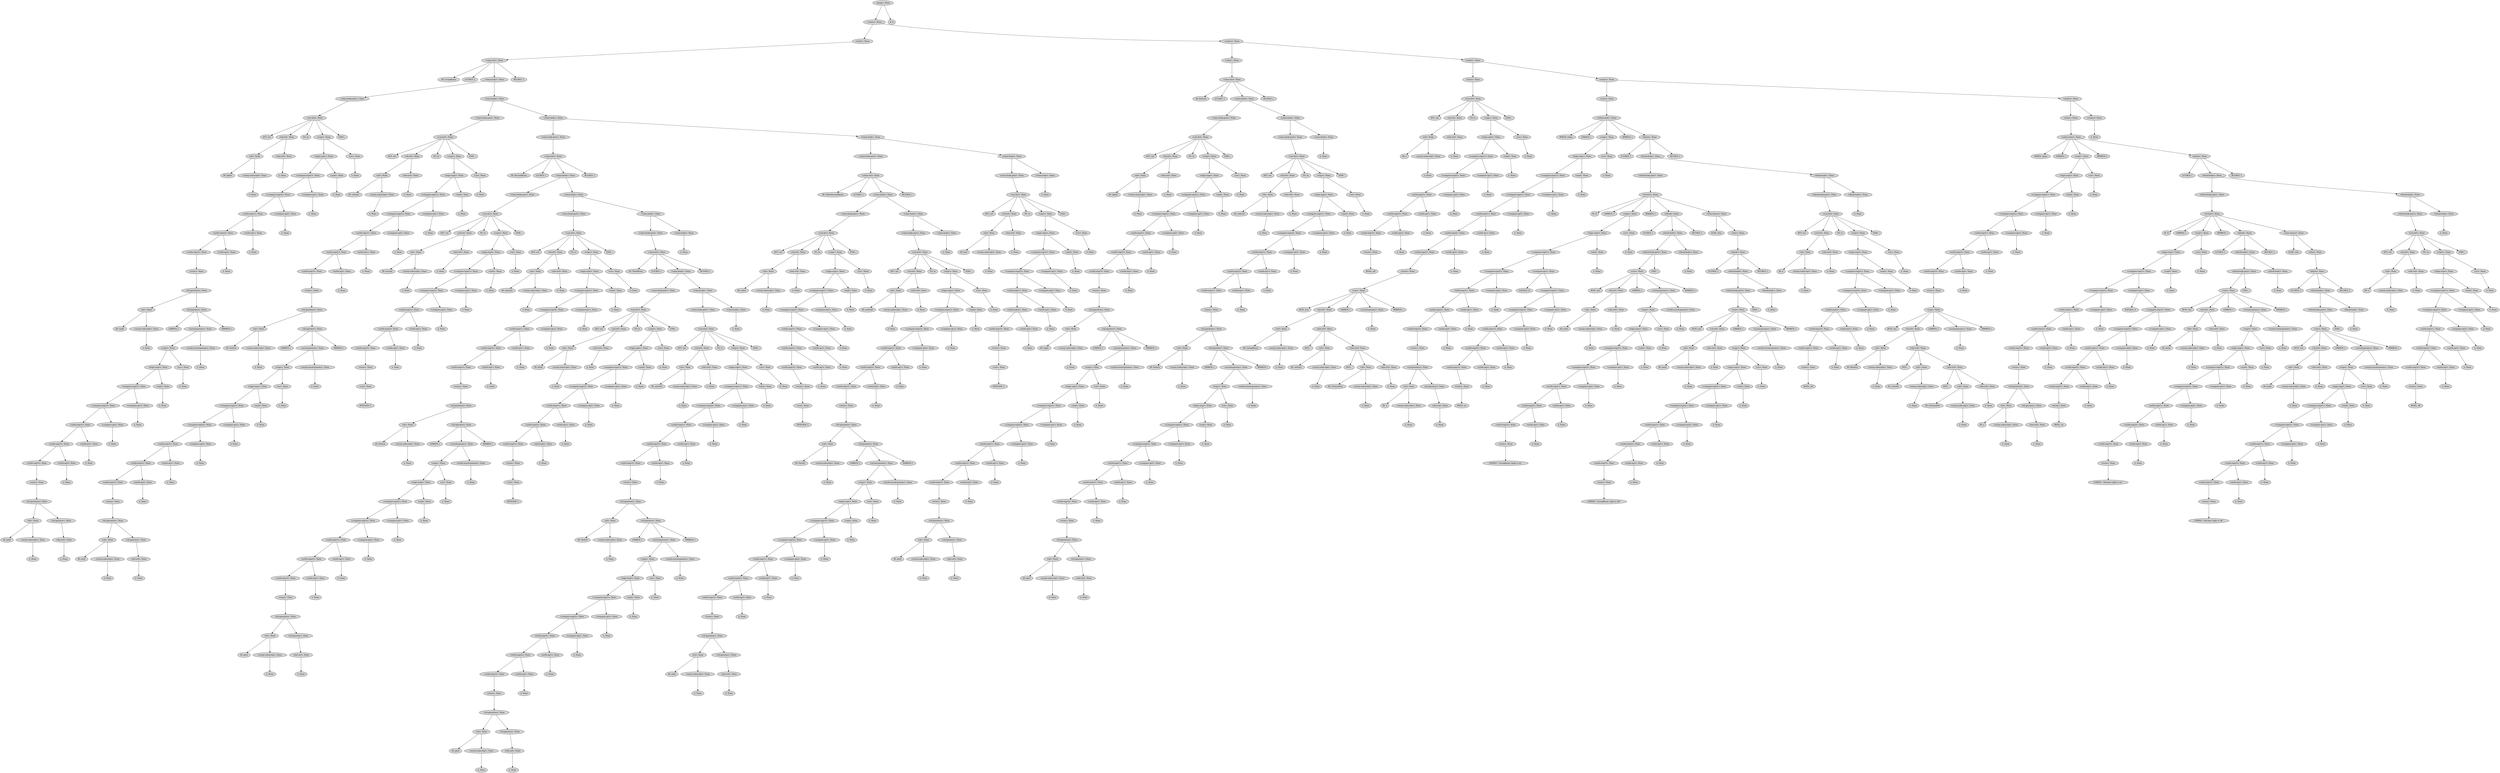digraph G {
	graph [ranksep=1.5 ratio=fill]
	node [style=filled]
	overlap=false
	3650869 [label="<prog>: None"]
	3650889 [label="<stmts>: None"]
	3650869 -> 3650889
	3650911 [label="<stmt>: None"]
	3650889 -> 3650911
	3650895 [label="<class-dcl>: None"]
	3650911 -> 3650895
	3650901 [label="ID: LivingRoom"]
	3650895 -> 3650901
	3650909 [label="LCURLY: {"]
	3650895 -> 3650909
	3650885 [label="<class-body>: None"]
	3650895 -> 3650885
	3650907 [label="<class-body-part>: None"]
	3650885 -> 3650907
	3650915 [label="<var-dcl>: None"]
	3650907 -> 3650915
	3650917 [label="SET: set"]
	3650915 -> 3650917
	3650919 [label="<id-ref>: None"]
	3650915 -> 3650919
	3650929 [label="<id>: None"]
	3650919 -> 3650929
	3650933 [label="ID: light1"]
	3650929 -> 3650933
	3650935 [label="<array-subscript>: None"]
	3650929 -> 3650935
	3650937 [label="λ: None"]
	3650935 -> 3650937
	3650931 [label="<dot-ref>: None"]
	3650919 -> 3650931
	3650939 [label="λ: None"]
	3650931 -> 3650939
	3650921 [label="TO: to"]
	3650915 -> 3650921
	3650923 [label="<expr>: None"]
	3650915 -> 3650923
	3650941 [label="<logic-expr>: None"]
	3650923 -> 3650941
	3650945 [label="<compare-expr1>: None"]
	3650941 -> 3650945
	3650949 [label="<compare-expr2>: None"]
	3650945 -> 3650949
	3650953 [label="<arith-expr1>: None"]
	3650949 -> 3650953
	3650957 [label="<arith-expr2>: None"]
	3650953 -> 3650957
	3650961 [label="<arith-expr3>: None"]
	3650957 -> 3650961
	3650965 [label="<term>: None"]
	3650961 -> 3650965
	3650967 [label="<id-operation>: None"]
	3650965 -> 3650967
	3650969 [label="<id>: None"]
	3650967 -> 3650969
	3650973 [label="ID: Light"]
	3650969 -> 3650973
	3650975 [label="<array-subscript>: None"]
	3650969 -> 3650975
	3650977 [label="λ: None"]
	3650975 -> 3650977
	3650971 [label="<id-operator>: None"]
	3650967 -> 3650971
	3650979 [label="LPAREN: ("]
	3650971 -> 3650979
	3650981 [label="<actual-params>: None"]
	3650971 -> 3650981
	3650985 [label="<expr>: None"]
	3650981 -> 3650985
	3650989 [label="<logic-expr>: None"]
	3650985 -> 3650989
	3650993 [label="<compare-expr1>: None"]
	3650989 -> 3650993
	3650997 [label="<compare-expr2>: None"]
	3650993 -> 3650997
	3651001 [label="<arith-expr1>: None"]
	3650997 -> 3651001
	3651005 [label="<arith-expr2>: None"]
	3651001 -> 3651005
	3651009 [label="<arith-expr3>: None"]
	3651005 -> 3651009
	3651013 [label="<term>: None"]
	3651009 -> 3651013
	3651015 [label="<id-operation>: None"]
	3651013 -> 3651015
	3651017 [label="<id>: None"]
	3651015 -> 3651017
	3651021 [label="ID: pin8"]
	3651017 -> 3651021
	3651023 [label="<array-subscript>: None"]
	3651017 -> 3651023
	3651025 [label="λ: None"]
	3651023 -> 3651025
	3651019 [label="<id-operator>: None"]
	3651015 -> 3651019
	3651027 [label="<dot-ref>: None"]
	3651019 -> 3651027
	3651029 [label="λ: None"]
	3651027 -> 3651029
	3651011 [label="<arith-op2>: None"]
	3651005 -> 3651011
	3651031 [label="λ: None"]
	3651011 -> 3651031
	3651007 [label="<arith-op1>: None"]
	3651001 -> 3651007
	3651033 [label="λ: None"]
	3651007 -> 3651033
	3651003 [label="<compare-op2>: None"]
	3650997 -> 3651003
	3651035 [label="λ: None"]
	3651003 -> 3651035
	3650999 [label="<compare-op1>: None"]
	3650993 -> 3650999
	3651037 [label="λ: None"]
	3650999 -> 3651037
	3650995 [label="<and>: None"]
	3650989 -> 3650995
	3651039 [label="λ: None"]
	3650995 -> 3651039
	3650991 [label="<or>: None"]
	3650985 -> 3650991
	3651041 [label="λ: None"]
	3650991 -> 3651041
	3650987 [label="<multi-actual-params>: None"]
	3650981 -> 3650987
	3651043 [label="λ: None"]
	3650987 -> 3651043
	3650983 [label="RPAREN: )"]
	3650971 -> 3650983
	3650963 [label="<arith-op2>: None"]
	3650957 -> 3650963
	3651045 [label="λ: None"]
	3650963 -> 3651045
	3650959 [label="<arith-op1>: None"]
	3650953 -> 3650959
	3651047 [label="λ: None"]
	3650959 -> 3651047
	3650955 [label="<compare-op2>: None"]
	3650949 -> 3650955
	3651049 [label="λ: None"]
	3650955 -> 3651049
	3650951 [label="<compare-op1>: None"]
	3650945 -> 3650951
	3651051 [label="λ: None"]
	3650951 -> 3651051
	3650947 [label="<and>: None"]
	3650941 -> 3650947
	3651053 [label="λ: None"]
	3650947 -> 3651053
	3650943 [label="<or>: None"]
	3650923 -> 3650943
	3651055 [label="λ: None"]
	3650943 -> 3651055
	3650925 [label="END: ;"]
	3650915 -> 3650925
	3650903 [label="<class-body>: None"]
	3650885 -> 3650903
	3651057 [label="<class-body-part>: None"]
	3650903 -> 3651057
	3651061 [label="<var-dcl>: None"]
	3651057 -> 3651061
	3651063 [label="SET: set"]
	3651061 -> 3651063
	3651065 [label="<id-ref>: None"]
	3651061 -> 3651065
	3653125 [label="<id>: None"]
	3651065 -> 3653125
	3653129 [label="ID: switch1"]
	3653125 -> 3653129
	3653131 [label="<array-subscript>: None"]
	3653125 -> 3653131
	3653133 [label="λ: None"]
	3653131 -> 3653133
	3653127 [label="<dot-ref>: None"]
	3651065 -> 3653127
	3653135 [label="λ: None"]
	3653127 -> 3653135
	3651067 [label="TO: to"]
	3651061 -> 3651067
	3651069 [label="<expr>: None"]
	3651061 -> 3651069
	3653137 [label="<logic-expr>: None"]
	3651069 -> 3653137
	3653141 [label="<compare-expr1>: None"]
	3653137 -> 3653141
	3653145 [label="<compare-expr2>: None"]
	3653141 -> 3653145
	3653149 [label="<arith-expr1>: None"]
	3653145 -> 3653149
	3653153 [label="<arith-expr2>: None"]
	3653149 -> 3653153
	3653157 [label="<arith-expr3>: None"]
	3653153 -> 3653157
	3653161 [label="<term>: None"]
	3653157 -> 3653161
	3653163 [label="<id-operation>: None"]
	3653161 -> 3653163
	3653165 [label="<id>: None"]
	3653163 -> 3653165
	3653169 [label="ID: Switch"]
	3653165 -> 3653169
	3653171 [label="<array-subscript>: None"]
	3653165 -> 3653171
	3653173 [label="λ: None"]
	3653171 -> 3653173
	3653167 [label="<id-operator>: None"]
	3653163 -> 3653167
	3653175 [label="LPAREN: ("]
	3653167 -> 3653175
	3653177 [label="<actual-params>: None"]
	3653167 -> 3653177
	3653181 [label="<expr>: None"]
	3653177 -> 3653181
	3653185 [label="<logic-expr>: None"]
	3653181 -> 3653185
	3653189 [label="<compare-expr1>: None"]
	3653185 -> 3653189
	3653193 [label="<compare-expr2>: None"]
	3653189 -> 3653193
	3653197 [label="<arith-expr1>: None"]
	3653193 -> 3653197
	3653201 [label="<arith-expr2>: None"]
	3653197 -> 3653201
	3653205 [label="<arith-expr3>: None"]
	3653201 -> 3653205
	3653209 [label="<term>: None"]
	3653205 -> 3653209
	3653211 [label="<id-operation>: None"]
	3653209 -> 3653211
	3653213 [label="<id>: None"]
	3653211 -> 3653213
	3653217 [label="ID: pin2"]
	3653213 -> 3653217
	3653219 [label="<array-subscript>: None"]
	3653213 -> 3653219
	3653221 [label="λ: None"]
	3653219 -> 3653221
	3653215 [label="<id-operator>: None"]
	3653211 -> 3653215
	3653223 [label="<dot-ref>: None"]
	3653215 -> 3653223
	3653225 [label="λ: None"]
	3653223 -> 3653225
	3653207 [label="<arith-op2>: None"]
	3653201 -> 3653207
	3653227 [label="λ: None"]
	3653207 -> 3653227
	3653203 [label="<arith-op1>: None"]
	3653197 -> 3653203
	3653229 [label="λ: None"]
	3653203 -> 3653229
	3653199 [label="<compare-op2>: None"]
	3653193 -> 3653199
	3653231 [label="λ: None"]
	3653199 -> 3653231
	3653195 [label="<compare-op1>: None"]
	3653189 -> 3653195
	3653233 [label="λ: None"]
	3653195 -> 3653233
	3653191 [label="<and>: None"]
	3653185 -> 3653191
	3653235 [label="λ: None"]
	3653191 -> 3653235
	3653187 [label="<or>: None"]
	3653181 -> 3653187
	3653237 [label="λ: None"]
	3653187 -> 3653237
	3653183 [label="<multi-actual-params>: None"]
	3653177 -> 3653183
	3653239 [label="λ: None"]
	3653183 -> 3653239
	3653179 [label="RPAREN: )"]
	3653167 -> 3653179
	3653159 [label="<arith-op2>: None"]
	3653153 -> 3653159
	3653241 [label="λ: None"]
	3653159 -> 3653241
	3653155 [label="<arith-op1>: None"]
	3653149 -> 3653155
	3653243 [label="λ: None"]
	3653155 -> 3653243
	3653151 [label="<compare-op2>: None"]
	3653145 -> 3653151
	3653245 [label="λ: None"]
	3653151 -> 3653245
	3653147 [label="<compare-op1>: None"]
	3653141 -> 3653147
	3653247 [label="λ: None"]
	3653147 -> 3653247
	3653143 [label="<and>: None"]
	3653137 -> 3653143
	3653249 [label="λ: None"]
	3653143 -> 3653249
	3653139 [label="<or>: None"]
	3651069 -> 3653139
	3653251 [label="λ: None"]
	3653139 -> 3653251
	3651071 [label="END: ;"]
	3651061 -> 3651071
	3651059 [label="<class-body>: None"]
	3650903 -> 3651059
	3653253 [label="<class-body-part>: None"]
	3651059 -> 3653253
	3653257 [label="<class-dcl>: None"]
	3653253 -> 3653257
	3653259 [label="ID: SecondRoom"]
	3653257 -> 3653259
	3653261 [label="LCURLY: {"]
	3653257 -> 3653261
	3653263 [label="<class-body>: None"]
	3653257 -> 3653263
	3653267 [label="<class-body-part>: None"]
	3653263 -> 3653267
	3653271 [label="<var-dcl>: None"]
	3653267 -> 3653271
	3653273 [label="SET: set"]
	3653271 -> 3653273
	3653275 [label="<id-ref>: None"]
	3653271 -> 3653275
	3653285 [label="<id>: None"]
	3653275 -> 3653285
	3653289 [label="ID: second"]
	3653285 -> 3653289
	3653291 [label="<array-subscript>: None"]
	3653285 -> 3653291
	3653293 [label="λ: None"]
	3653291 -> 3653293
	3653287 [label="<dot-ref>: None"]
	3653275 -> 3653287
	3653295 [label="λ: None"]
	3653287 -> 3653295
	3653277 [label="TO: to"]
	3653271 -> 3653277
	3653279 [label="<expr>: None"]
	3653271 -> 3653279
	3653297 [label="<logic-expr>: None"]
	3653279 -> 3653297
	3653301 [label="<compare-expr1>: None"]
	3653297 -> 3653301
	3653305 [label="<compare-expr2>: None"]
	3653301 -> 3653305
	3653309 [label="<arith-expr1>: None"]
	3653305 -> 3653309
	3653313 [label="<arith-expr2>: None"]
	3653309 -> 3653313
	3653317 [label="<arith-expr3>: None"]
	3653313 -> 3653317
	3653321 [label="<term>: None"]
	3653317 -> 3653321
	3653323 [label="<val>: None"]
	3653321 -> 3653323
	3653325 [label="INTEGER: 5"]
	3653323 -> 3653325
	3653319 [label="<arith-op2>: None"]
	3653313 -> 3653319
	3653327 [label="λ: None"]
	3653319 -> 3653327
	3653315 [label="<arith-op1>: None"]
	3653309 -> 3653315
	3653329 [label="λ: None"]
	3653315 -> 3653329
	3653311 [label="<compare-op2>: None"]
	3653305 -> 3653311
	3653331 [label="λ: None"]
	3653311 -> 3653331
	3653307 [label="<compare-op1>: None"]
	3653301 -> 3653307
	3653333 [label="λ: None"]
	3653307 -> 3653333
	3653303 [label="<and>: None"]
	3653297 -> 3653303
	3653335 [label="λ: None"]
	3653303 -> 3653335
	3653299 [label="<or>: None"]
	3653279 -> 3653299
	3653337 [label="λ: None"]
	3653299 -> 3653337
	3653281 [label="END: ;"]
	3653271 -> 3653281
	3653269 [label="<class-body>: None"]
	3653263 -> 3653269
	3653339 [label="<class-body-part>: None"]
	3653269 -> 3653339
	3653343 [label="<var-dcl>: None"]
	3653339 -> 3653343
	3653345 [label="SET: set"]
	3653343 -> 3653345
	3653347 [label="<id-ref>: None"]
	3653343 -> 3653347
	3653357 [label="<id>: None"]
	3653347 -> 3653357
	3653361 [label="ID: switch2"]
	3653357 -> 3653361
	3653363 [label="<array-subscript>: None"]
	3653357 -> 3653363
	3653365 [label="λ: None"]
	3653363 -> 3653365
	3653359 [label="<dot-ref>: None"]
	3653347 -> 3653359
	3653367 [label="λ: None"]
	3653359 -> 3653367
	3653349 [label="TO: to"]
	3653343 -> 3653349
	3653351 [label="<expr>: None"]
	3653343 -> 3653351
	3653369 [label="<logic-expr>: None"]
	3653351 -> 3653369
	3653373 [label="<compare-expr1>: None"]
	3653369 -> 3653373
	3654403 [label="<compare-expr2>: None"]
	3653373 -> 3654403
	3654407 [label="<arith-expr1>: None"]
	3654403 -> 3654407
	3654411 [label="<arith-expr2>: None"]
	3654407 -> 3654411
	3654415 [label="<arith-expr3>: None"]
	3654411 -> 3654415
	3654419 [label="<term>: None"]
	3654415 -> 3654419
	3654421 [label="<id-operation>: None"]
	3654419 -> 3654421
	3654423 [label="<id>: None"]
	3654421 -> 3654423
	3654427 [label="ID: Switch"]
	3654423 -> 3654427
	3654429 [label="<array-subscript>: None"]
	3654423 -> 3654429
	3654431 [label="λ: None"]
	3654429 -> 3654431
	3654425 [label="<id-operator>: None"]
	3654421 -> 3654425
	3654433 [label="LPAREN: ("]
	3654425 -> 3654433
	3654435 [label="<actual-params>: None"]
	3654425 -> 3654435
	3654439 [label="<expr>: None"]
	3654435 -> 3654439
	3654443 [label="<logic-expr>: None"]
	3654439 -> 3654443
	3654447 [label="<compare-expr1>: None"]
	3654443 -> 3654447
	3654451 [label="<compare-expr2>: None"]
	3654447 -> 3654451
	3654455 [label="<arith-expr1>: None"]
	3654451 -> 3654455
	3654459 [label="<arith-expr2>: None"]
	3654455 -> 3654459
	3654463 [label="<arith-expr3>: None"]
	3654459 -> 3654463
	3654467 [label="<term>: None"]
	3654463 -> 3654467
	3654469 [label="<id-operation>: None"]
	3654467 -> 3654469
	3654471 [label="<id>: None"]
	3654469 -> 3654471
	3654475 [label="ID: pin2"]
	3654471 -> 3654475
	3654477 [label="<array-subscript>: None"]
	3654471 -> 3654477
	3654479 [label="λ: None"]
	3654477 -> 3654479
	3654473 [label="<id-operator>: None"]
	3654469 -> 3654473
	3654481 [label="<dot-ref>: None"]
	3654473 -> 3654481
	3654483 [label="λ: None"]
	3654481 -> 3654483
	3654465 [label="<arith-op2>: None"]
	3654459 -> 3654465
	3654485 [label="λ: None"]
	3654465 -> 3654485
	3654461 [label="<arith-op1>: None"]
	3654455 -> 3654461
	3654487 [label="λ: None"]
	3654461 -> 3654487
	3654457 [label="<compare-op2>: None"]
	3654451 -> 3654457
	3654489 [label="λ: None"]
	3654457 -> 3654489
	3654453 [label="<compare-op1>: None"]
	3654447 -> 3654453
	3654491 [label="λ: None"]
	3654453 -> 3654491
	3654449 [label="<and>: None"]
	3654443 -> 3654449
	3654493 [label="λ: None"]
	3654449 -> 3654493
	3654445 [label="<or>: None"]
	3654439 -> 3654445
	3654495 [label="λ: None"]
	3654445 -> 3654495
	3654441 [label="<multi-actual-params>: None"]
	3654435 -> 3654441
	3654497 [label="λ: None"]
	3654441 -> 3654497
	3654437 [label="RPAREN: )"]
	3654425 -> 3654437
	3654417 [label="<arith-op2>: None"]
	3654411 -> 3654417
	3654499 [label="λ: None"]
	3654417 -> 3654499
	3654413 [label="<arith-op1>: None"]
	3654407 -> 3654413
	3654501 [label="λ: None"]
	3654413 -> 3654501
	3654409 [label="<compare-op2>: None"]
	3654403 -> 3654409
	3654503 [label="λ: None"]
	3654409 -> 3654503
	3654405 [label="<compare-op1>: None"]
	3653373 -> 3654405
	3654505 [label="λ: None"]
	3654405 -> 3654505
	3653375 [label="<and>: None"]
	3653369 -> 3653375
	3654507 [label="λ: None"]
	3653375 -> 3654507
	3653371 [label="<or>: None"]
	3653351 -> 3653371
	3654509 [label="λ: None"]
	3653371 -> 3654509
	3653353 [label="END: ;"]
	3653343 -> 3653353
	3653341 [label="<class-body>: None"]
	3653269 -> 3653341
	3654511 [label="<class-body-part>: None"]
	3653341 -> 3654511
	3654515 [label="<class-dcl>: None"]
	3654511 -> 3654515
	3654517 [label="ID: ThirdRoom"]
	3654515 -> 3654517
	3654519 [label="LCURLY: {"]
	3654515 -> 3654519
	3654521 [label="<class-body>: None"]
	3654515 -> 3654521
	3654525 [label="<class-body-part>: None"]
	3654521 -> 3654525
	3654529 [label="<var-dcl>: None"]
	3654525 -> 3654529
	3654531 [label="SET: set"]
	3654529 -> 3654531
	3654533 [label="<id-ref>: None"]
	3654529 -> 3654533
	3654543 [label="<id>: None"]
	3654533 -> 3654543
	3654547 [label="ID: third"]
	3654543 -> 3654547
	3654549 [label="<array-subscript>: None"]
	3654543 -> 3654549
	3654551 [label="λ: None"]
	3654549 -> 3654551
	3654545 [label="<dot-ref>: None"]
	3654533 -> 3654545
	3654553 [label="λ: None"]
	3654545 -> 3654553
	3654535 [label="TO: to"]
	3654529 -> 3654535
	3654537 [label="<expr>: None"]
	3654529 -> 3654537
	3654555 [label="<logic-expr>: None"]
	3654537 -> 3654555
	3654559 [label="<compare-expr1>: None"]
	3654555 -> 3654559
	3654563 [label="<compare-expr2>: None"]
	3654559 -> 3654563
	3654567 [label="<arith-expr1>: None"]
	3654563 -> 3654567
	3654571 [label="<arith-expr2>: None"]
	3654567 -> 3654571
	3654575 [label="<arith-expr3>: None"]
	3654571 -> 3654575
	3654579 [label="<term>: None"]
	3654575 -> 3654579
	3654581 [label="<val>: None"]
	3654579 -> 3654581
	3654583 [label="INTEGER: 1"]
	3654581 -> 3654583
	3654577 [label="<arith-op2>: None"]
	3654571 -> 3654577
	3654585 [label="λ: None"]
	3654577 -> 3654585
	3654573 [label="<arith-op1>: None"]
	3654567 -> 3654573
	3654587 [label="λ: None"]
	3654573 -> 3654587
	3654569 [label="<compare-op2>: None"]
	3654563 -> 3654569
	3654589 [label="λ: None"]
	3654569 -> 3654589
	3654565 [label="<compare-op1>: None"]
	3654559 -> 3654565
	3654591 [label="λ: None"]
	3654565 -> 3654591
	3654561 [label="<and>: None"]
	3654555 -> 3654561
	3654593 [label="λ: None"]
	3654561 -> 3654593
	3654557 [label="<or>: None"]
	3654537 -> 3654557
	3654595 [label="λ: None"]
	3654557 -> 3654595
	3654539 [label="END: ;"]
	3654529 -> 3654539
	3654527 [label="<class-body>: None"]
	3654521 -> 3654527
	3654597 [label="<class-body-part>: None"]
	3654527 -> 3654597
	3654601 [label="<var-dcl>: None"]
	3654597 -> 3654601
	3654603 [label="SET: set"]
	3654601 -> 3654603
	3654605 [label="<id-ref>: None"]
	3654601 -> 3654605
	3654615 [label="<id>: None"]
	3654605 -> 3654615
	3654619 [label="ID: switch3"]
	3654615 -> 3654619
	3654621 [label="<array-subscript>: None"]
	3654615 -> 3654621
	3654623 [label="λ: None"]
	3654621 -> 3654623
	3654617 [label="<dot-ref>: None"]
	3654605 -> 3654617
	3654625 [label="λ: None"]
	3654617 -> 3654625
	3654607 [label="TO: to"]
	3654601 -> 3654607
	3654609 [label="<expr>: None"]
	3654601 -> 3654609
	3654627 [label="<logic-expr>: None"]
	3654609 -> 3654627
	3654631 [label="<compare-expr1>: None"]
	3654627 -> 3654631
	3654635 [label="<compare-expr2>: None"]
	3654631 -> 3654635
	3654639 [label="<arith-expr1>: None"]
	3654635 -> 3654639
	3654643 [label="<arith-expr2>: None"]
	3654639 -> 3654643
	3654647 [label="<arith-expr3>: None"]
	3654643 -> 3654647
	3654651 [label="<term>: None"]
	3654647 -> 3654651
	3654653 [label="<id-operation>: None"]
	3654651 -> 3654653
	3654655 [label="<id>: None"]
	3654653 -> 3654655
	3655941 [label="ID: Switch"]
	3654655 -> 3655941
	3655943 [label="<array-subscript>: None"]
	3654655 -> 3655943
	3655945 [label="λ: None"]
	3655943 -> 3655945
	3655939 [label="<id-operator>: None"]
	3654653 -> 3655939
	3655947 [label="LPAREN: ("]
	3655939 -> 3655947
	3655949 [label="<actual-params>: None"]
	3655939 -> 3655949
	3655953 [label="<expr>: None"]
	3655949 -> 3655953
	3655957 [label="<logic-expr>: None"]
	3655953 -> 3655957
	3655961 [label="<compare-expr1>: None"]
	3655957 -> 3655961
	3655965 [label="<compare-expr2>: None"]
	3655961 -> 3655965
	3655969 [label="<arith-expr1>: None"]
	3655965 -> 3655969
	3655973 [label="<arith-expr2>: None"]
	3655969 -> 3655973
	3655977 [label="<arith-expr3>: None"]
	3655973 -> 3655977
	3655981 [label="<term>: None"]
	3655977 -> 3655981
	3655983 [label="<id-operation>: None"]
	3655981 -> 3655983
	3655985 [label="<id>: None"]
	3655983 -> 3655985
	3655989 [label="ID: pin2"]
	3655985 -> 3655989
	3655991 [label="<array-subscript>: None"]
	3655985 -> 3655991
	3655993 [label="λ: None"]
	3655991 -> 3655993
	3655987 [label="<id-operator>: None"]
	3655983 -> 3655987
	3655995 [label="<dot-ref>: None"]
	3655987 -> 3655995
	3655997 [label="λ: None"]
	3655995 -> 3655997
	3655979 [label="<arith-op2>: None"]
	3655973 -> 3655979
	3655999 [label="λ: None"]
	3655979 -> 3655999
	3655975 [label="<arith-op1>: None"]
	3655969 -> 3655975
	3656001 [label="λ: None"]
	3655975 -> 3656001
	3655971 [label="<compare-op2>: None"]
	3655965 -> 3655971
	3656003 [label="λ: None"]
	3655971 -> 3656003
	3655967 [label="<compare-op1>: None"]
	3655961 -> 3655967
	3656005 [label="λ: None"]
	3655967 -> 3656005
	3655963 [label="<and>: None"]
	3655957 -> 3655963
	3656007 [label="λ: None"]
	3655963 -> 3656007
	3655959 [label="<or>: None"]
	3655953 -> 3655959
	3656009 [label="λ: None"]
	3655959 -> 3656009
	3655955 [label="<multi-actual-params>: None"]
	3655949 -> 3655955
	3656011 [label="λ: None"]
	3655955 -> 3656011
	3655951 [label="RPAREN: )"]
	3655939 -> 3655951
	3654649 [label="<arith-op2>: None"]
	3654643 -> 3654649
	3656013 [label="λ: None"]
	3654649 -> 3656013
	3654645 [label="<arith-op1>: None"]
	3654639 -> 3654645
	3656015 [label="λ: None"]
	3654645 -> 3656015
	3654641 [label="<compare-op2>: None"]
	3654635 -> 3654641
	3656017 [label="λ: None"]
	3654641 -> 3656017
	3654637 [label="<compare-op1>: None"]
	3654631 -> 3654637
	3656019 [label="λ: None"]
	3654637 -> 3656019
	3654633 [label="<and>: None"]
	3654627 -> 3654633
	3656021 [label="λ: None"]
	3654633 -> 3656021
	3654629 [label="<or>: None"]
	3654609 -> 3654629
	3656023 [label="λ: None"]
	3654629 -> 3656023
	3654611 [label="END: ;"]
	3654601 -> 3654611
	3654599 [label="<class-body>: None"]
	3654527 -> 3654599
	3656025 [label="λ: None"]
	3654599 -> 3656025
	3654523 [label="RCURLY: }"]
	3654515 -> 3654523
	3654513 [label="<class-body>: None"]
	3653341 -> 3654513
	3656027 [label="λ: None"]
	3654513 -> 3656027
	3653265 [label="RCURLY: }"]
	3653257 -> 3653265
	3653255 [label="<class-body>: None"]
	3651059 -> 3653255
	3656029 [label="<class-body-part>: None"]
	3653255 -> 3656029
	3656033 [label="<class-dcl>: None"]
	3656029 -> 3656033
	3656035 [label="ID: OtherSecondRoom"]
	3656033 -> 3656035
	3656037 [label="LCURLY: {"]
	3656033 -> 3656037
	3656039 [label="<class-body>: None"]
	3656033 -> 3656039
	3656043 [label="<class-body-part>: None"]
	3656039 -> 3656043
	3656047 [label="<var-dcl>: None"]
	3656043 -> 3656047
	3656049 [label="SET: set"]
	3656047 -> 3656049
	3656051 [label="<id-ref>: None"]
	3656047 -> 3656051
	3656061 [label="<id>: None"]
	3656051 -> 3656061
	3656065 [label="ID: other"]
	3656061 -> 3656065
	3656067 [label="<array-subscript>: None"]
	3656061 -> 3656067
	3656069 [label="λ: None"]
	3656067 -> 3656069
	3656063 [label="<dot-ref>: None"]
	3656051 -> 3656063
	3656071 [label="λ: None"]
	3656063 -> 3656071
	3656053 [label="TO: to"]
	3656047 -> 3656053
	3656055 [label="<expr>: None"]
	3656047 -> 3656055
	3656073 [label="<logic-expr>: None"]
	3656055 -> 3656073
	3656077 [label="<compare-expr1>: None"]
	3656073 -> 3656077
	3656081 [label="<compare-expr2>: None"]
	3656077 -> 3656081
	3656085 [label="<arith-expr1>: None"]
	3656081 -> 3656085
	3656089 [label="<arith-expr2>: None"]
	3656085 -> 3656089
	3656093 [label="<arith-expr3>: None"]
	3656089 -> 3656093
	3656097 [label="<term>: None"]
	3656093 -> 3656097
	3656099 [label="<val>: None"]
	3656097 -> 3656099
	3656101 [label="INTEGER: 1"]
	3656099 -> 3656101
	3656095 [label="<arith-op2>: None"]
	3656089 -> 3656095
	3656103 [label="λ: None"]
	3656095 -> 3656103
	3656091 [label="<arith-op1>: None"]
	3656085 -> 3656091
	3656105 [label="λ: None"]
	3656091 -> 3656105
	3656087 [label="<compare-op2>: None"]
	3656081 -> 3656087
	3656107 [label="λ: None"]
	3656087 -> 3656107
	3656083 [label="<compare-op1>: None"]
	3656077 -> 3656083
	3656109 [label="λ: None"]
	3656083 -> 3656109
	3656079 [label="<and>: None"]
	3656073 -> 3656079
	3656111 [label="λ: None"]
	3656079 -> 3656111
	3656075 [label="<or>: None"]
	3656055 -> 3656075
	3656113 [label="λ: None"]
	3656075 -> 3656113
	3656057 [label="END: ;"]
	3656047 -> 3656057
	3656045 [label="<class-body>: None"]
	3656039 -> 3656045
	3656115 [label="<class-body-part>: None"]
	3656045 -> 3656115
	3656119 [label="<var-dcl>: None"]
	3656115 -> 3656119
	3656121 [label="SET: set"]
	3656119 -> 3656121
	3656123 [label="<id-ref>: None"]
	3656119 -> 3656123
	3656133 [label="<id>: None"]
	3656123 -> 3656133
	3656137 [label="ID: switch4"]
	3656133 -> 3656137
	3656139 [label="<array-subscript>: None"]
	3656133 -> 3656139
	3656141 [label="λ: None"]
	3656139 -> 3656141
	3656135 [label="<dot-ref>: None"]
	3656123 -> 3656135
	3656143 [label="λ: None"]
	3656135 -> 3656143
	3656125 [label="TO: to"]
	3656119 -> 3656125
	3656127 [label="<expr>: None"]
	3656119 -> 3656127
	3656145 [label="<logic-expr>: None"]
	3656127 -> 3656145
	3656149 [label="<compare-expr1>: None"]
	3656145 -> 3656149
	3656153 [label="<compare-expr2>: None"]
	3656149 -> 3656153
	3656157 [label="<arith-expr1>: None"]
	3656153 -> 3656157
	3656161 [label="<arith-expr2>: None"]
	3656157 -> 3656161
	3656165 [label="<arith-expr3>: None"]
	3656161 -> 3656165
	3656169 [label="<term>: None"]
	3656165 -> 3656169
	3656171 [label="<id-operation>: None"]
	3656169 -> 3656171
	3656173 [label="<id>: None"]
	3656171 -> 3656173
	3656177 [label="ID: Switch"]
	3656173 -> 3656177
	3656179 [label="<array-subscript>: None"]
	3656173 -> 3656179
	3656181 [label="λ: None"]
	3656179 -> 3656181
	3656175 [label="<id-operator>: None"]
	3656171 -> 3656175
	3656183 [label="LPAREN: ("]
	3656175 -> 3656183
	3656185 [label="<actual-params>: None"]
	3656175 -> 3656185
	3656189 [label="<expr>: None"]
	3656185 -> 3656189
	3657219 [label="<logic-expr>: None"]
	3656189 -> 3657219
	3657223 [label="<compare-expr1>: None"]
	3657219 -> 3657223
	3657227 [label="<compare-expr2>: None"]
	3657223 -> 3657227
	3657231 [label="<arith-expr1>: None"]
	3657227 -> 3657231
	3657235 [label="<arith-expr2>: None"]
	3657231 -> 3657235
	3657239 [label="<arith-expr3>: None"]
	3657235 -> 3657239
	3657243 [label="<term>: None"]
	3657239 -> 3657243
	3657245 [label="<id-operation>: None"]
	3657243 -> 3657245
	3657247 [label="<id>: None"]
	3657245 -> 3657247
	3657251 [label="ID: pin2"]
	3657247 -> 3657251
	3657253 [label="<array-subscript>: None"]
	3657247 -> 3657253
	3657255 [label="λ: None"]
	3657253 -> 3657255
	3657249 [label="<id-operator>: None"]
	3657245 -> 3657249
	3657257 [label="<dot-ref>: None"]
	3657249 -> 3657257
	3657259 [label="λ: None"]
	3657257 -> 3657259
	3657241 [label="<arith-op2>: None"]
	3657235 -> 3657241
	3657261 [label="λ: None"]
	3657241 -> 3657261
	3657237 [label="<arith-op1>: None"]
	3657231 -> 3657237
	3657263 [label="λ: None"]
	3657237 -> 3657263
	3657233 [label="<compare-op2>: None"]
	3657227 -> 3657233
	3657265 [label="λ: None"]
	3657233 -> 3657265
	3657229 [label="<compare-op1>: None"]
	3657223 -> 3657229
	3657267 [label="λ: None"]
	3657229 -> 3657267
	3657225 [label="<and>: None"]
	3657219 -> 3657225
	3657269 [label="λ: None"]
	3657225 -> 3657269
	3657221 [label="<or>: None"]
	3656189 -> 3657221
	3657271 [label="λ: None"]
	3657221 -> 3657271
	3656191 [label="<multi-actual-params>: None"]
	3656185 -> 3656191
	3657273 [label="λ: None"]
	3656191 -> 3657273
	3656187 [label="RPAREN: )"]
	3656175 -> 3656187
	3656167 [label="<arith-op2>: None"]
	3656161 -> 3656167
	3657275 [label="λ: None"]
	3656167 -> 3657275
	3656163 [label="<arith-op1>: None"]
	3656157 -> 3656163
	3657277 [label="λ: None"]
	3656163 -> 3657277
	3656159 [label="<compare-op2>: None"]
	3656153 -> 3656159
	3657279 [label="λ: None"]
	3656159 -> 3657279
	3656155 [label="<compare-op1>: None"]
	3656149 -> 3656155
	3657281 [label="λ: None"]
	3656155 -> 3657281
	3656151 [label="<and>: None"]
	3656145 -> 3656151
	3657283 [label="λ: None"]
	3656151 -> 3657283
	3656147 [label="<or>: None"]
	3656127 -> 3656147
	3657285 [label="λ: None"]
	3656147 -> 3657285
	3656129 [label="END: ;"]
	3656119 -> 3656129
	3656117 [label="<class-body>: None"]
	3656045 -> 3656117
	3657287 [label="λ: None"]
	3656117 -> 3657287
	3656041 [label="RCURLY: }"]
	3656033 -> 3656041
	3656031 [label="<class-body>: None"]
	3653255 -> 3656031
	3657289 [label="<class-body-part>: None"]
	3656031 -> 3657289
	3657293 [label="<var-dcl>: None"]
	3657289 -> 3657293
	3657295 [label="SET: set"]
	3657293 -> 3657295
	3657297 [label="<id-ref>: None"]
	3657293 -> 3657297
	3657307 [label="<id>: None"]
	3657297 -> 3657307
	3657311 [label="ID: last"]
	3657307 -> 3657311
	3657313 [label="<array-subscript>: None"]
	3657307 -> 3657313
	3657315 [label="λ: None"]
	3657313 -> 3657315
	3657309 [label="<dot-ref>: None"]
	3657297 -> 3657309
	3657317 [label="λ: None"]
	3657309 -> 3657317
	3657299 [label="TO: to"]
	3657293 -> 3657299
	3657301 [label="<expr>: None"]
	3657293 -> 3657301
	3657319 [label="<logic-expr>: None"]
	3657301 -> 3657319
	3657323 [label="<compare-expr1>: None"]
	3657319 -> 3657323
	3657327 [label="<compare-expr2>: None"]
	3657323 -> 3657327
	3657331 [label="<arith-expr1>: None"]
	3657327 -> 3657331
	3657335 [label="<arith-expr2>: None"]
	3657331 -> 3657335
	3657339 [label="<arith-expr3>: None"]
	3657335 -> 3657339
	3657343 [label="<term>: None"]
	3657339 -> 3657343
	3657345 [label="<val>: None"]
	3657343 -> 3657345
	3657347 [label="INTEGER: 1"]
	3657345 -> 3657347
	3657341 [label="<arith-op2>: None"]
	3657335 -> 3657341
	3657349 [label="λ: None"]
	3657341 -> 3657349
	3657337 [label="<arith-op1>: None"]
	3657331 -> 3657337
	3657351 [label="λ: None"]
	3657337 -> 3657351
	3657333 [label="<compare-op2>: None"]
	3657327 -> 3657333
	3657353 [label="λ: None"]
	3657333 -> 3657353
	3657329 [label="<compare-op1>: None"]
	3657323 -> 3657329
	3657355 [label="λ: None"]
	3657329 -> 3657355
	3657325 [label="<and>: None"]
	3657319 -> 3657325
	3657357 [label="λ: None"]
	3657325 -> 3657357
	3657321 [label="<or>: None"]
	3657301 -> 3657321
	3657359 [label="λ: None"]
	3657321 -> 3657359
	3657303 [label="END: ;"]
	3657293 -> 3657303
	3657291 [label="<class-body>: None"]
	3656031 -> 3657291
	3657361 [label="λ: None"]
	3657291 -> 3657361
	3650891 [label="RCURLY: }"]
	3650895 -> 3650891
	3650883 [label="<stmts>: None"]
	3650889 -> 3650883
	3657363 [label="<stmt>: None"]
	3650883 -> 3657363
	3657367 [label="<class-dcl>: None"]
	3657363 -> 3657367
	3657369 [label="ID: Kitchen"]
	3657367 -> 3657369
	3657371 [label="LCURLY: {"]
	3657367 -> 3657371
	3657373 [label="<class-body>: None"]
	3657367 -> 3657373
	3657377 [label="<class-body-part>: None"]
	3657373 -> 3657377
	3657381 [label="<var-dcl>: None"]
	3657377 -> 3657381
	3657383 [label="SET: set"]
	3657381 -> 3657383
	3657385 [label="<id-ref>: None"]
	3657381 -> 3657385
	3657395 [label="<id>: None"]
	3657385 -> 3657395
	3657399 [label="ID: light2"]
	3657395 -> 3657399
	3657401 [label="<array-subscript>: None"]
	3657395 -> 3657401
	3657403 [label="λ: None"]
	3657401 -> 3657403
	3657397 [label="<dot-ref>: None"]
	3657385 -> 3657397
	3657405 [label="λ: None"]
	3657397 -> 3657405
	3657387 [label="TO: to"]
	3657381 -> 3657387
	3657389 [label="<expr>: None"]
	3657381 -> 3657389
	3657407 [label="<logic-expr>: None"]
	3657389 -> 3657407
	3657411 [label="<compare-expr1>: None"]
	3657407 -> 3657411
	3657415 [label="<compare-expr2>: None"]
	3657411 -> 3657415
	3657419 [label="<arith-expr1>: None"]
	3657415 -> 3657419
	3657423 [label="<arith-expr2>: None"]
	3657419 -> 3657423
	3657427 [label="<arith-expr3>: None"]
	3657423 -> 3657427
	3657431 [label="<term>: None"]
	3657427 -> 3657431
	3657433 [label="<id-operation>: None"]
	3657431 -> 3657433
	3657435 [label="<id>: None"]
	3657433 -> 3657435
	3657439 [label="ID: Light"]
	3657435 -> 3657439
	3657441 [label="<array-subscript>: None"]
	3657435 -> 3657441
	3657443 [label="λ: None"]
	3657441 -> 3657443
	3657437 [label="<id-operator>: None"]
	3657433 -> 3657437
	3657445 [label="LPAREN: ("]
	3657437 -> 3657445
	3657447 [label="<actual-params>: None"]
	3657437 -> 3657447
	3657451 [label="<expr>: None"]
	3657447 -> 3657451
	3657455 [label="<logic-expr>: None"]
	3657451 -> 3657455
	3657459 [label="<compare-expr1>: None"]
	3657455 -> 3657459
	3657463 [label="<compare-expr2>: None"]
	3657459 -> 3657463
	3657467 [label="<arith-expr1>: None"]
	3657463 -> 3657467
	3657471 [label="<arith-expr2>: None"]
	3657467 -> 3657471
	3658501 [label="<arith-expr3>: None"]
	3657471 -> 3658501
	3658505 [label="<term>: None"]
	3658501 -> 3658505
	3658507 [label="<id-operation>: None"]
	3658505 -> 3658507
	3658509 [label="<id>: None"]
	3658507 -> 3658509
	3658513 [label="ID: pin9"]
	3658509 -> 3658513
	3658515 [label="<array-subscript>: None"]
	3658509 -> 3658515
	3658517 [label="λ: None"]
	3658515 -> 3658517
	3658511 [label="<id-operator>: None"]
	3658507 -> 3658511
	3658519 [label="<dot-ref>: None"]
	3658511 -> 3658519
	3658521 [label="λ: None"]
	3658519 -> 3658521
	3658503 [label="<arith-op2>: None"]
	3657471 -> 3658503
	3658523 [label="λ: None"]
	3658503 -> 3658523
	3658499 [label="<arith-op1>: None"]
	3657467 -> 3658499
	3658525 [label="λ: None"]
	3658499 -> 3658525
	3657469 [label="<compare-op2>: None"]
	3657463 -> 3657469
	3658527 [label="λ: None"]
	3657469 -> 3658527
	3657465 [label="<compare-op1>: None"]
	3657459 -> 3657465
	3658529 [label="λ: None"]
	3657465 -> 3658529
	3657461 [label="<and>: None"]
	3657455 -> 3657461
	3658531 [label="λ: None"]
	3657461 -> 3658531
	3657457 [label="<or>: None"]
	3657451 -> 3657457
	3658533 [label="λ: None"]
	3657457 -> 3658533
	3657453 [label="<multi-actual-params>: None"]
	3657447 -> 3657453
	3658535 [label="λ: None"]
	3657453 -> 3658535
	3657449 [label="RPAREN: )"]
	3657437 -> 3657449
	3657429 [label="<arith-op2>: None"]
	3657423 -> 3657429
	3658537 [label="λ: None"]
	3657429 -> 3658537
	3657425 [label="<arith-op1>: None"]
	3657419 -> 3657425
	3658539 [label="λ: None"]
	3657425 -> 3658539
	3657421 [label="<compare-op2>: None"]
	3657415 -> 3657421
	3658541 [label="λ: None"]
	3657421 -> 3658541
	3657417 [label="<compare-op1>: None"]
	3657411 -> 3657417
	3658543 [label="λ: None"]
	3657417 -> 3658543
	3657413 [label="<and>: None"]
	3657407 -> 3657413
	3658545 [label="λ: None"]
	3657413 -> 3658545
	3657409 [label="<or>: None"]
	3657389 -> 3657409
	3658547 [label="λ: None"]
	3657409 -> 3658547
	3657391 [label="END: ;"]
	3657381 -> 3657391
	3657379 [label="<class-body>: None"]
	3657373 -> 3657379
	3658549 [label="<class-body-part>: None"]
	3657379 -> 3658549
	3658553 [label="<var-dcl>: None"]
	3658549 -> 3658553
	3658555 [label="SET: set"]
	3658553 -> 3658555
	3658557 [label="<id-ref>: None"]
	3658553 -> 3658557
	3658567 [label="<id>: None"]
	3658557 -> 3658567
	3658571 [label="ID: switch2"]
	3658567 -> 3658571
	3658573 [label="<array-subscript>: None"]
	3658567 -> 3658573
	3658575 [label="λ: None"]
	3658573 -> 3658575
	3658569 [label="<dot-ref>: None"]
	3658557 -> 3658569
	3658577 [label="λ: None"]
	3658569 -> 3658577
	3658559 [label="TO: to"]
	3658553 -> 3658559
	3658561 [label="<expr>: None"]
	3658553 -> 3658561
	3658579 [label="<logic-expr>: None"]
	3658561 -> 3658579
	3658583 [label="<compare-expr1>: None"]
	3658579 -> 3658583
	3658587 [label="<compare-expr2>: None"]
	3658583 -> 3658587
	3658591 [label="<arith-expr1>: None"]
	3658587 -> 3658591
	3658595 [label="<arith-expr2>: None"]
	3658591 -> 3658595
	3658599 [label="<arith-expr3>: None"]
	3658595 -> 3658599
	3658603 [label="<term>: None"]
	3658599 -> 3658603
	3658605 [label="<id-operation>: None"]
	3658603 -> 3658605
	3658607 [label="<id>: None"]
	3658605 -> 3658607
	3658611 [label="ID: Switch"]
	3658607 -> 3658611
	3658613 [label="<array-subscript>: None"]
	3658607 -> 3658613
	3658615 [label="λ: None"]
	3658613 -> 3658615
	3658609 [label="<id-operator>: None"]
	3658605 -> 3658609
	3658617 [label="LPAREN: ("]
	3658609 -> 3658617
	3658619 [label="<actual-params>: None"]
	3658609 -> 3658619
	3658623 [label="<expr>: None"]
	3658619 -> 3658623
	3658627 [label="<logic-expr>: None"]
	3658623 -> 3658627
	3658631 [label="<compare-expr1>: None"]
	3658627 -> 3658631
	3658635 [label="<compare-expr2>: None"]
	3658631 -> 3658635
	3658639 [label="<arith-expr1>: None"]
	3658635 -> 3658639
	3658643 [label="<arith-expr2>: None"]
	3658639 -> 3658643
	3658647 [label="<arith-expr3>: None"]
	3658643 -> 3658647
	3658651 [label="<term>: None"]
	3658647 -> 3658651
	3658653 [label="<id-operation>: None"]
	3658651 -> 3658653
	3658655 [label="<id>: None"]
	3658653 -> 3658655
	3658659 [label="ID: pin3"]
	3658655 -> 3658659
	3658661 [label="<array-subscript>: None"]
	3658655 -> 3658661
	3658663 [label="λ: None"]
	3658661 -> 3658663
	3658657 [label="<id-operator>: None"]
	3658653 -> 3658657
	3658665 [label="<dot-ref>: None"]
	3658657 -> 3658665
	3658667 [label="λ: None"]
	3658665 -> 3658667
	3658649 [label="<arith-op2>: None"]
	3658643 -> 3658649
	3658669 [label="λ: None"]
	3658649 -> 3658669
	3658645 [label="<arith-op1>: None"]
	3658639 -> 3658645
	3658671 [label="λ: None"]
	3658645 -> 3658671
	3658641 [label="<compare-op2>: None"]
	3658635 -> 3658641
	3658673 [label="λ: None"]
	3658641 -> 3658673
	3658637 [label="<compare-op1>: None"]
	3658631 -> 3658637
	3658675 [label="λ: None"]
	3658637 -> 3658675
	3658633 [label="<and>: None"]
	3658627 -> 3658633
	3658677 [label="λ: None"]
	3658633 -> 3658677
	3658629 [label="<or>: None"]
	3658623 -> 3658629
	3658679 [label="λ: None"]
	3658629 -> 3658679
	3658625 [label="<multi-actual-params>: None"]
	3658619 -> 3658625
	3658681 [label="λ: None"]
	3658625 -> 3658681
	3658621 [label="RPAREN: )"]
	3658609 -> 3658621
	3658601 [label="<arith-op2>: None"]
	3658595 -> 3658601
	3658683 [label="λ: None"]
	3658601 -> 3658683
	3658597 [label="<arith-op1>: None"]
	3658591 -> 3658597
	3658685 [label="λ: None"]
	3658597 -> 3658685
	3658593 [label="<compare-op2>: None"]
	3658587 -> 3658593
	3658687 [label="λ: None"]
	3658593 -> 3658687
	3658589 [label="<compare-op1>: None"]
	3658583 -> 3658589
	3658689 [label="λ: None"]
	3658589 -> 3658689
	3658585 [label="<and>: None"]
	3658579 -> 3658585
	3658691 [label="λ: None"]
	3658585 -> 3658691
	3658581 [label="<or>: None"]
	3658561 -> 3658581
	3658693 [label="λ: None"]
	3658581 -> 3658693
	3658563 [label="END: ;"]
	3658553 -> 3658563
	3658551 [label="<class-body>: None"]
	3657379 -> 3658551
	3658695 [label="λ: None"]
	3658551 -> 3658695
	3657375 [label="RCURLY: }"]
	3657367 -> 3657375
	3657365 [label="<stmts>: None"]
	3650883 -> 3657365
	3658697 [label="<stmt>: None"]
	3657365 -> 3658697
	3658701 [label="<var-dcl>: None"]
	3658697 -> 3658701
	3658703 [label="SET: set"]
	3658701 -> 3658703
	3658705 [label="<id-ref>: None"]
	3658701 -> 3658705
	3658715 [label="<id>: None"]
	3658705 -> 3658715
	3658719 [label="ID: x"]
	3658715 -> 3658719
	3658721 [label="<array-subscript>: None"]
	3658715 -> 3658721
	3658723 [label="λ: None"]
	3658721 -> 3658723
	3658717 [label="<dot-ref>: None"]
	3658705 -> 3658717
	3658725 [label="λ: None"]
	3658717 -> 3658725
	3658707 [label="TO: to"]
	3658701 -> 3658707
	3658709 [label="<expr>: None"]
	3658701 -> 3658709
	3658727 [label="<logic-expr>: None"]
	3658709 -> 3658727
	3658731 [label="<compare-expr1>: None"]
	3658727 -> 3658731
	3658735 [label="<compare-expr2>: None"]
	3658731 -> 3658735
	3658739 [label="<arith-expr1>: None"]
	3658735 -> 3658739
	3658743 [label="<arith-expr2>: None"]
	3658739 -> 3658743
	3658747 [label="<arith-expr3>: None"]
	3658743 -> 3658747
	3658751 [label="<term>: None"]
	3658747 -> 3658751
	3660035 [label="BOOL: off"]
	3658751 -> 3660035
	3658749 [label="<arith-op2>: None"]
	3658743 -> 3658749
	3660037 [label="λ: None"]
	3658749 -> 3660037
	3658745 [label="<arith-op1>: None"]
	3658739 -> 3658745
	3660039 [label="λ: None"]
	3658745 -> 3660039
	3658741 [label="<compare-op2>: None"]
	3658735 -> 3658741
	3660041 [label="λ: None"]
	3658741 -> 3660041
	3658737 [label="<compare-op1>: None"]
	3658731 -> 3658737
	3660043 [label="λ: None"]
	3658737 -> 3660043
	3658733 [label="<and>: None"]
	3658727 -> 3658733
	3660045 [label="λ: None"]
	3658733 -> 3660045
	3658729 [label="<or>: None"]
	3658709 -> 3658729
	3660047 [label="λ: None"]
	3658729 -> 3660047
	3658711 [label="END: ;"]
	3658701 -> 3658711
	3658699 [label="<stmts>: None"]
	3657365 -> 3658699
	3660049 [label="<stmt>: None"]
	3658699 -> 3660049
	3660053 [label="<when-stmt>: None"]
	3660049 -> 3660053
	3660055 [label="WHEN: when"]
	3660053 -> 3660055
	3660057 [label="LPAREN: ("]
	3660053 -> 3660057
	3660059 [label="<expr>: None"]
	3660053 -> 3660059
	3660067 [label="<logic-expr>: None"]
	3660059 -> 3660067
	3660071 [label="<compare-expr1>: None"]
	3660067 -> 3660071
	3660075 [label="<compare-expr2>: None"]
	3660071 -> 3660075
	3660079 [label="<arith-expr1>: None"]
	3660075 -> 3660079
	3660083 [label="<arith-expr2>: None"]
	3660079 -> 3660083
	3660087 [label="<arith-expr3>: None"]
	3660083 -> 3660087
	3660091 [label="<term>: None"]
	3660087 -> 3660091
	3660093 [label="<run>: None"]
	3660091 -> 3660093
	3660095 [label="RUN: run"]
	3660093 -> 3660095
	3660097 [label="<id-ref>: None"]
	3660093 -> 3660097
	3660107 [label="<id>: None"]
	3660097 -> 3660107
	3660111 [label="ID: LivingRoom"]
	3660107 -> 3660111
	3660113 [label="<array-subscript>: None"]
	3660107 -> 3660113
	3660115 [label="λ: None"]
	3660113 -> 3660115
	3660109 [label="<dot-ref>: None"]
	3660097 -> 3660109
	3660117 [label="DOT: ."]
	3660109 -> 3660117
	3660119 [label="<id>: None"]
	3660109 -> 3660119
	3660123 [label="ID: switch1"]
	3660119 -> 3660123
	3660125 [label="<array-subscript>: None"]
	3660119 -> 3660125
	3660127 [label="λ: None"]
	3660125 -> 3660127
	3660121 [label="<dot-ref>: None"]
	3660109 -> 3660121
	3660129 [label="DOT: ."]
	3660121 -> 3660129
	3660131 [label="<id>: None"]
	3660121 -> 3660131
	3660135 [label="ID: isTurnedOn"]
	3660131 -> 3660135
	3660137 [label="<array-subscript>: None"]
	3660131 -> 3660137
	3660139 [label="λ: None"]
	3660137 -> 3660139
	3660133 [label="<dot-ref>: None"]
	3660121 -> 3660133
	3660141 [label="λ: None"]
	3660133 -> 3660141
	3660099 [label="LPAREN: ("]
	3660093 -> 3660099
	3660101 [label="<actual-params>: None"]
	3660093 -> 3660101
	3660143 [label="λ: None"]
	3660101 -> 3660143
	3660103 [label="RPAREN: )"]
	3660093 -> 3660103
	3660089 [label="<arith-op2>: None"]
	3660083 -> 3660089
	3660145 [label="λ: None"]
	3660089 -> 3660145
	3660085 [label="<arith-op1>: None"]
	3660079 -> 3660085
	3660147 [label="λ: None"]
	3660085 -> 3660147
	3660081 [label="<compare-op2>: None"]
	3660075 -> 3660081
	3660149 [label="λ: None"]
	3660081 -> 3660149
	3660077 [label="<compare-op1>: None"]
	3660071 -> 3660077
	3660151 [label="λ: None"]
	3660077 -> 3660151
	3660073 [label="<and>: None"]
	3660067 -> 3660073
	3660153 [label="λ: None"]
	3660073 -> 3660153
	3660069 [label="<or>: None"]
	3660059 -> 3660069
	3660155 [label="λ: None"]
	3660069 -> 3660155
	3660061 [label="RPAREN: )"]
	3660053 -> 3660061
	3660063 [label="<block>: None"]
	3660053 -> 3660063
	3660157 [label="LCURLY: {"]
	3660063 -> 3660157
	3660159 [label="<block-body>: None"]
	3660063 -> 3660159
	3660163 [label="<block-body-part>: None"]
	3660159 -> 3660163
	3660167 [label="<if-stmt>: None"]
	3660163 -> 3660167
	3660169 [label="IF: if"]
	3660167 -> 3660169
	3660171 [label="LPAREN: ("]
	3660167 -> 3660171
	3660173 [label="<expr>: None"]
	3660167 -> 3660173
	3660183 [label="<logic-expr>: None"]
	3660173 -> 3660183
	3660187 [label="<compare-expr1>: None"]
	3660183 -> 3660187
	3660191 [label="<compare-expr2>: None"]
	3660187 -> 3660191
	3660195 [label="<arith-expr1>: None"]
	3660191 -> 3660195
	3660199 [label="<arith-expr2>: None"]
	3660195 -> 3660199
	3660203 [label="<arith-expr3>: None"]
	3660199 -> 3660203
	3660207 [label="<term>: None"]
	3660203 -> 3660207
	3660209 [label="<id-operation>: None"]
	3660207 -> 3660209
	3660211 [label="<id>: None"]
	3660209 -> 3660211
	3660215 [label="ID: x"]
	3660211 -> 3660215
	3660217 [label="<array-subscript>: None"]
	3660211 -> 3660217
	3660219 [label="λ: None"]
	3660217 -> 3660219
	3660213 [label="<id-operator>: None"]
	3660209 -> 3660213
	3660221 [label="<dot-ref>: None"]
	3660213 -> 3660221
	3660223 [label="λ: None"]
	3660221 -> 3660223
	3660205 [label="<arith-op2>: None"]
	3660199 -> 3660205
	3660225 [label="λ: None"]
	3660205 -> 3660225
	3660201 [label="<arith-op1>: None"]
	3660195 -> 3660201
	3660227 [label="λ: None"]
	3660201 -> 3660227
	3660197 [label="<compare-op2>: None"]
	3660191 -> 3660197
	3660229 [label="λ: None"]
	3660197 -> 3660229
	3660193 [label="<compare-op1>: None"]
	3660187 -> 3660193
	3660231 [label="EQUALS: is"]
	3660193 -> 3660231
	3660233 [label="<compare-expr1>: None"]
	3660193 -> 3660233
	3660235 [label="<compare-expr2>: None"]
	3660233 -> 3660235
	3660239 [label="<arith-expr1>: None"]
	3660235 -> 3660239
	3660243 [label="<arith-expr2>: None"]
	3660239 -> 3660243
	3660247 [label="<arith-expr3>: None"]
	3660243 -> 3660247
	3660251 [label="<term>: None"]
	3660247 -> 3660251
	3660253 [label="BOOL: on"]
	3660251 -> 3660253
	3660249 [label="<arith-op2>: None"]
	3660243 -> 3660249
	3660255 [label="λ: None"]
	3660249 -> 3660255
	3660245 [label="<arith-op1>: None"]
	3660239 -> 3660245
	3660257 [label="λ: None"]
	3660245 -> 3660257
	3660241 [label="<compare-op2>: None"]
	3660235 -> 3660241
	3660259 [label="λ: None"]
	3660241 -> 3660259
	3660237 [label="<compare-op1>: None"]
	3660233 -> 3660237
	3660261 [label="λ: None"]
	3660237 -> 3660261
	3660189 [label="<and>: None"]
	3660183 -> 3660189
	3660263 [label="λ: None"]
	3660189 -> 3660263
	3660185 [label="<or>: None"]
	3660173 -> 3660185
	3660265 [label="λ: None"]
	3660185 -> 3660265
	3660175 [label="RPAREN: )"]
	3660167 -> 3660175
	3660177 [label="<block>: None"]
	3660167 -> 3660177
	3660267 [label="LCURLY: {"]
	3660177 -> 3660267
	3660269 [label="<block-body>: None"]
	3660177 -> 3660269
	3660273 [label="<block-body-part>: None"]
	3660269 -> 3660273
	3660277 [label="<run>: None"]
	3660273 -> 3660277
	3660281 [label="RUN: run"]
	3660277 -> 3660281
	3660283 [label="<id-ref>: None"]
	3660277 -> 3660283
	3661063 [label="<id>: None"]
	3660283 -> 3661063
	3661067 [label="ID: print"]
	3661063 -> 3661067
	3661069 [label="<array-subscript>: None"]
	3661063 -> 3661069
	3661071 [label="λ: None"]
	3661069 -> 3661071
	3661065 [label="<dot-ref>: None"]
	3660283 -> 3661065
	3661073 [label="λ: None"]
	3661065 -> 3661073
	3660285 [label="LPAREN: ("]
	3660277 -> 3660285
	3660287 [label="<actual-params>: None"]
	3660277 -> 3660287
	3661075 [label="<expr>: None"]
	3660287 -> 3661075
	3661079 [label="<logic-expr>: None"]
	3661075 -> 3661079
	3661083 [label="<compare-expr1>: None"]
	3661079 -> 3661083
	3661087 [label="<compare-expr2>: None"]
	3661083 -> 3661087
	3661091 [label="<arith-expr1>: None"]
	3661087 -> 3661091
	3661095 [label="<arith-expr2>: None"]
	3661091 -> 3661095
	3661099 [label="<arith-expr3>: None"]
	3661095 -> 3661099
	3661103 [label="<term>: None"]
	3661099 -> 3661103
	3661105 [label="STRING: \"LivingRoom Light is on\""]
	3661103 -> 3661105
	3661101 [label="<arith-op2>: None"]
	3661095 -> 3661101
	3661107 [label="λ: None"]
	3661101 -> 3661107
	3661097 [label="<arith-op1>: None"]
	3661091 -> 3661097
	3661109 [label="λ: None"]
	3661097 -> 3661109
	3661093 [label="<compare-op2>: None"]
	3661087 -> 3661093
	3661111 [label="λ: None"]
	3661093 -> 3661111
	3661089 [label="<compare-op1>: None"]
	3661083 -> 3661089
	3661113 [label="λ: None"]
	3661089 -> 3661113
	3661085 [label="<and>: None"]
	3661079 -> 3661085
	3661115 [label="λ: None"]
	3661085 -> 3661115
	3661081 [label="<or>: None"]
	3661075 -> 3661081
	3661117 [label="λ: None"]
	3661081 -> 3661117
	3661077 [label="<multi-actual-params>: None"]
	3660287 -> 3661077
	3661119 [label="λ: None"]
	3661077 -> 3661119
	3661059 [label="RPAREN: )"]
	3660277 -> 3661059
	3660279 [label="END: ;"]
	3660273 -> 3660279
	3660275 [label="<block-body>: None"]
	3660269 -> 3660275
	3661121 [label="λ: None"]
	3660275 -> 3661121
	3660271 [label="RCURLY: }"]
	3660177 -> 3660271
	3660181 [label="<else-clause>: None"]
	3660167 -> 3660181
	3661123 [label="ELSE: else"]
	3660181 -> 3661123
	3661125 [label="<else>: None"]
	3660181 -> 3661125
	3661127 [label="<block>: None"]
	3661125 -> 3661127
	3661129 [label="LCURLY: {"]
	3661127 -> 3661129
	3661131 [label="<block-body>: None"]
	3661127 -> 3661131
	3661135 [label="<block-body-part>: None"]
	3661131 -> 3661135
	3661139 [label="<run>: None"]
	3661135 -> 3661139
	3661143 [label="RUN: run"]
	3661139 -> 3661143
	3661145 [label="<id-ref>: None"]
	3661139 -> 3661145
	3661155 [label="<id>: None"]
	3661145 -> 3661155
	3661159 [label="ID: print"]
	3661155 -> 3661159
	3661161 [label="<array-subscript>: None"]
	3661155 -> 3661161
	3661163 [label="λ: None"]
	3661161 -> 3661163
	3661157 [label="<dot-ref>: None"]
	3661145 -> 3661157
	3661165 [label="λ: None"]
	3661157 -> 3661165
	3661147 [label="LPAREN: ("]
	3661139 -> 3661147
	3661149 [label="<actual-params>: None"]
	3661139 -> 3661149
	3661167 [label="<expr>: None"]
	3661149 -> 3661167
	3661171 [label="<logic-expr>: None"]
	3661167 -> 3661171
	3661175 [label="<compare-expr1>: None"]
	3661171 -> 3661175
	3661179 [label="<compare-expr2>: None"]
	3661175 -> 3661179
	3661183 [label="<arith-expr1>: None"]
	3661179 -> 3661183
	3661187 [label="<arith-expr2>: None"]
	3661183 -> 3661187
	3661191 [label="<arith-expr3>: None"]
	3661187 -> 3661191
	3661195 [label="<term>: None"]
	3661191 -> 3661195
	3661197 [label="STRING: \"LivingRoom Light is off\""]
	3661195 -> 3661197
	3661193 [label="<arith-op2>: None"]
	3661187 -> 3661193
	3661199 [label="λ: None"]
	3661193 -> 3661199
	3661189 [label="<arith-op1>: None"]
	3661183 -> 3661189
	3661201 [label="λ: None"]
	3661189 -> 3661201
	3661185 [label="<compare-op2>: None"]
	3661179 -> 3661185
	3661203 [label="λ: None"]
	3661185 -> 3661203
	3661181 [label="<compare-op1>: None"]
	3661175 -> 3661181
	3661205 [label="λ: None"]
	3661181 -> 3661205
	3661177 [label="<and>: None"]
	3661171 -> 3661177
	3661207 [label="λ: None"]
	3661177 -> 3661207
	3661173 [label="<or>: None"]
	3661167 -> 3661173
	3661209 [label="λ: None"]
	3661173 -> 3661209
	3661169 [label="<multi-actual-params>: None"]
	3661149 -> 3661169
	3661211 [label="λ: None"]
	3661169 -> 3661211
	3661151 [label="RPAREN: )"]
	3661139 -> 3661151
	3661141 [label="END: ;"]
	3661135 -> 3661141
	3661137 [label="<block-body>: None"]
	3661131 -> 3661137
	3661213 [label="λ: None"]
	3661137 -> 3661213
	3661133 [label="RCURLY: }"]
	3661127 -> 3661133
	3660165 [label="<block-body>: None"]
	3660159 -> 3660165
	3661215 [label="<block-body-part>: None"]
	3660165 -> 3661215
	3661219 [label="<var-dcl>: None"]
	3661215 -> 3661219
	3661221 [label="SET: set"]
	3661219 -> 3661221
	3661223 [label="<id-ref>: None"]
	3661219 -> 3661223
	3661233 [label="<id>: None"]
	3661223 -> 3661233
	3661237 [label="ID: x"]
	3661233 -> 3661237
	3661239 [label="<array-subscript>: None"]
	3661233 -> 3661239
	3661241 [label="λ: None"]
	3661239 -> 3661241
	3661235 [label="<dot-ref>: None"]
	3661223 -> 3661235
	3661243 [label="λ: None"]
	3661235 -> 3661243
	3661225 [label="TO: to"]
	3661219 -> 3661225
	3661227 [label="<expr>: None"]
	3661219 -> 3661227
	3661245 [label="<logic-expr>: None"]
	3661227 -> 3661245
	3661249 [label="<compare-expr1>: None"]
	3661245 -> 3661249
	3661253 [label="<compare-expr2>: None"]
	3661249 -> 3661253
	3661257 [label="<arith-expr1>: None"]
	3661253 -> 3661257
	3661261 [label="<arith-expr2>: None"]
	3661257 -> 3661261
	3661265 [label="<arith-expr3>: None"]
	3661261 -> 3661265
	3661269 [label="<term>: None"]
	3661265 -> 3661269
	3661271 [label="BOOL: off"]
	3661269 -> 3661271
	3661267 [label="<arith-op2>: None"]
	3661261 -> 3661267
	3661273 [label="λ: None"]
	3661267 -> 3661273
	3661263 [label="<arith-op1>: None"]
	3661257 -> 3661263
	3661275 [label="λ: None"]
	3661263 -> 3661275
	3661259 [label="<compare-op2>: None"]
	3661253 -> 3661259
	3661277 [label="λ: None"]
	3661259 -> 3661277
	3661255 [label="<compare-op1>: None"]
	3661249 -> 3661255
	3661279 [label="λ: None"]
	3661255 -> 3661279
	3661251 [label="<and>: None"]
	3661245 -> 3661251
	3661281 [label="λ: None"]
	3661251 -> 3661281
	3661247 [label="<or>: None"]
	3661227 -> 3661247
	3661283 [label="λ: None"]
	3661247 -> 3661283
	3661229 [label="END: ;"]
	3661219 -> 3661229
	3661217 [label="<block-body>: None"]
	3660165 -> 3661217
	3661285 [label="λ: None"]
	3661217 -> 3661285
	3660161 [label="RCURLY: }"]
	3660063 -> 3660161
	3660051 [label="<stmts>: None"]
	3658699 -> 3660051
	3661287 [label="<stmt>: None"]
	3660051 -> 3661287
	3661291 [label="<when-stmt>: None"]
	3661287 -> 3661291
	3661293 [label="WHEN: when"]
	3661291 -> 3661293
	3661295 [label="LPAREN: ("]
	3661291 -> 3661295
	3661297 [label="<expr>: None"]
	3661291 -> 3661297
	3661305 [label="<logic-expr>: None"]
	3661297 -> 3661305
	3661309 [label="<compare-expr1>: None"]
	3661305 -> 3661309
	3662595 [label="<compare-expr2>: None"]
	3661309 -> 3662595
	3662599 [label="<arith-expr1>: None"]
	3662595 -> 3662599
	3662603 [label="<arith-expr2>: None"]
	3662599 -> 3662603
	3662607 [label="<arith-expr3>: None"]
	3662603 -> 3662607
	3662611 [label="<term>: None"]
	3662607 -> 3662611
	3662613 [label="<run>: None"]
	3662611 -> 3662613
	3662615 [label="RUN: run"]
	3662613 -> 3662615
	3662617 [label="<id-ref>: None"]
	3662613 -> 3662617
	3662627 [label="<id>: None"]
	3662617 -> 3662627
	3662631 [label="ID: Kitchen"]
	3662627 -> 3662631
	3662633 [label="<array-subscript>: None"]
	3662627 -> 3662633
	3662635 [label="λ: None"]
	3662633 -> 3662635
	3662629 [label="<dot-ref>: None"]
	3662617 -> 3662629
	3662637 [label="DOT: ."]
	3662629 -> 3662637
	3662639 [label="<id>: None"]
	3662629 -> 3662639
	3662643 [label="ID: switch2"]
	3662639 -> 3662643
	3662645 [label="<array-subscript>: None"]
	3662639 -> 3662645
	3662647 [label="λ: None"]
	3662645 -> 3662647
	3662641 [label="<dot-ref>: None"]
	3662629 -> 3662641
	3662649 [label="DOT: ."]
	3662641 -> 3662649
	3662651 [label="<id>: None"]
	3662641 -> 3662651
	3662655 [label="ID: isTurnedOn"]
	3662651 -> 3662655
	3662657 [label="<array-subscript>: None"]
	3662651 -> 3662657
	3662659 [label="λ: None"]
	3662657 -> 3662659
	3662653 [label="<dot-ref>: None"]
	3662641 -> 3662653
	3662661 [label="λ: None"]
	3662653 -> 3662661
	3662619 [label="LPAREN: ("]
	3662613 -> 3662619
	3662621 [label="<actual-params>: None"]
	3662613 -> 3662621
	3662663 [label="λ: None"]
	3662621 -> 3662663
	3662623 [label="RPAREN: )"]
	3662613 -> 3662623
	3662609 [label="<arith-op2>: None"]
	3662603 -> 3662609
	3662665 [label="λ: None"]
	3662609 -> 3662665
	3662605 [label="<arith-op1>: None"]
	3662599 -> 3662605
	3662667 [label="λ: None"]
	3662605 -> 3662667
	3662601 [label="<compare-op2>: None"]
	3662595 -> 3662601
	3662669 [label="λ: None"]
	3662601 -> 3662669
	3662597 [label="<compare-op1>: None"]
	3661309 -> 3662597
	3662671 [label="λ: None"]
	3662597 -> 3662671
	3661311 [label="<and>: None"]
	3661305 -> 3661311
	3662673 [label="λ: None"]
	3661311 -> 3662673
	3661307 [label="<or>: None"]
	3661297 -> 3661307
	3662675 [label="λ: None"]
	3661307 -> 3662675
	3661299 [label="RPAREN: )"]
	3661291 -> 3661299
	3661301 [label="<block>: None"]
	3661291 -> 3661301
	3662677 [label="LCURLY: {"]
	3661301 -> 3662677
	3662679 [label="<block-body>: None"]
	3661301 -> 3662679
	3662683 [label="<block-body-part>: None"]
	3662679 -> 3662683
	3662687 [label="<if-stmt>: None"]
	3662683 -> 3662687
	3662689 [label="IF: if"]
	3662687 -> 3662689
	3662691 [label="LPAREN: ("]
	3662687 -> 3662691
	3662693 [label="<expr>: None"]
	3662687 -> 3662693
	3662703 [label="<logic-expr>: None"]
	3662693 -> 3662703
	3662707 [label="<compare-expr1>: None"]
	3662703 -> 3662707
	3662711 [label="<compare-expr2>: None"]
	3662707 -> 3662711
	3662715 [label="<arith-expr1>: None"]
	3662711 -> 3662715
	3662719 [label="<arith-expr2>: None"]
	3662715 -> 3662719
	3662723 [label="<arith-expr3>: None"]
	3662719 -> 3662723
	3662727 [label="<term>: None"]
	3662723 -> 3662727
	3662729 [label="<id-operation>: None"]
	3662727 -> 3662729
	3662731 [label="<id>: None"]
	3662729 -> 3662731
	3662735 [label="ID: x"]
	3662731 -> 3662735
	3662737 [label="<array-subscript>: None"]
	3662731 -> 3662737
	3662739 [label="λ: None"]
	3662737 -> 3662739
	3662733 [label="<id-operator>: None"]
	3662729 -> 3662733
	3662741 [label="<dot-ref>: None"]
	3662733 -> 3662741
	3662743 [label="λ: None"]
	3662741 -> 3662743
	3662725 [label="<arith-op2>: None"]
	3662719 -> 3662725
	3662745 [label="λ: None"]
	3662725 -> 3662745
	3662721 [label="<arith-op1>: None"]
	3662715 -> 3662721
	3662747 [label="λ: None"]
	3662721 -> 3662747
	3662717 [label="<compare-op2>: None"]
	3662711 -> 3662717
	3662749 [label="λ: None"]
	3662717 -> 3662749
	3662713 [label="<compare-op1>: None"]
	3662707 -> 3662713
	3662751 [label="EQUALS: is"]
	3662713 -> 3662751
	3662753 [label="<compare-expr1>: None"]
	3662713 -> 3662753
	3662755 [label="<compare-expr2>: None"]
	3662753 -> 3662755
	3662759 [label="<arith-expr1>: None"]
	3662755 -> 3662759
	3662763 [label="<arith-expr2>: None"]
	3662759 -> 3662763
	3662767 [label="<arith-expr3>: None"]
	3662763 -> 3662767
	3662771 [label="<term>: None"]
	3662767 -> 3662771
	3662773 [label="BOOL: on"]
	3662771 -> 3662773
	3662769 [label="<arith-op2>: None"]
	3662763 -> 3662769
	3662775 [label="λ: None"]
	3662769 -> 3662775
	3662765 [label="<arith-op1>: None"]
	3662759 -> 3662765
	3662777 [label="λ: None"]
	3662765 -> 3662777
	3662761 [label="<compare-op2>: None"]
	3662755 -> 3662761
	3662779 [label="λ: None"]
	3662761 -> 3662779
	3662757 [label="<compare-op1>: None"]
	3662753 -> 3662757
	3662781 [label="λ: None"]
	3662757 -> 3662781
	3662709 [label="<and>: None"]
	3662703 -> 3662709
	3662783 [label="λ: None"]
	3662709 -> 3662783
	3662705 [label="<or>: None"]
	3662693 -> 3662705
	3662785 [label="λ: None"]
	3662705 -> 3662785
	3662695 [label="RPAREN: )"]
	3662687 -> 3662695
	3662697 [label="<block>: None"]
	3662687 -> 3662697
	3662787 [label="LCURLY: {"]
	3662697 -> 3662787
	3662789 [label="<block-body>: None"]
	3662697 -> 3662789
	3662793 [label="<block-body-part>: None"]
	3662789 -> 3662793
	3662797 [label="<run>: None"]
	3662793 -> 3662797
	3662801 [label="RUN: run"]
	3662797 -> 3662801
	3662803 [label="<id-ref>: None"]
	3662797 -> 3662803
	3662813 [label="<id>: None"]
	3662803 -> 3662813
	3662817 [label="ID: print"]
	3662813 -> 3662817
	3662819 [label="<array-subscript>: None"]
	3662813 -> 3662819
	3662821 [label="λ: None"]
	3662819 -> 3662821
	3662815 [label="<dot-ref>: None"]
	3662803 -> 3662815
	3662823 [label="λ: None"]
	3662815 -> 3662823
	3662805 [label="LPAREN: ("]
	3662797 -> 3662805
	3662807 [label="<actual-params>: None"]
	3662797 -> 3662807
	3662825 [label="<expr>: None"]
	3662807 -> 3662825
	3662829 [label="<logic-expr>: None"]
	3662825 -> 3662829
	3662833 [label="<compare-expr1>: None"]
	3662829 -> 3662833
	3662837 [label="<compare-expr2>: None"]
	3662833 -> 3662837
	3662841 [label="<arith-expr1>: None"]
	3662837 -> 3662841
	3662845 [label="<arith-expr2>: None"]
	3662841 -> 3662845
	3663875 [label="<arith-expr3>: None"]
	3662845 -> 3663875
	3663879 [label="<term>: None"]
	3663875 -> 3663879
	3663881 [label="STRING: \"Kitchen Light is on\""]
	3663879 -> 3663881
	3663877 [label="<arith-op2>: None"]
	3662845 -> 3663877
	3663883 [label="λ: None"]
	3663877 -> 3663883
	3662847 [label="<arith-op1>: None"]
	3662841 -> 3662847
	3663885 [label="λ: None"]
	3662847 -> 3663885
	3662843 [label="<compare-op2>: None"]
	3662837 -> 3662843
	3663887 [label="λ: None"]
	3662843 -> 3663887
	3662839 [label="<compare-op1>: None"]
	3662833 -> 3662839
	3663889 [label="λ: None"]
	3662839 -> 3663889
	3662835 [label="<and>: None"]
	3662829 -> 3662835
	3663891 [label="λ: None"]
	3662835 -> 3663891
	3662831 [label="<or>: None"]
	3662825 -> 3662831
	3663893 [label="λ: None"]
	3662831 -> 3663893
	3662827 [label="<multi-actual-params>: None"]
	3662807 -> 3662827
	3663895 [label="λ: None"]
	3662827 -> 3663895
	3662809 [label="RPAREN: )"]
	3662797 -> 3662809
	3662799 [label="END: ;"]
	3662793 -> 3662799
	3662795 [label="<block-body>: None"]
	3662789 -> 3662795
	3663897 [label="λ: None"]
	3662795 -> 3663897
	3662791 [label="RCURLY: }"]
	3662697 -> 3662791
	3662701 [label="<else-clause>: None"]
	3662687 -> 3662701
	3663899 [label="ELSE: else"]
	3662701 -> 3663899
	3663901 [label="<else>: None"]
	3662701 -> 3663901
	3663903 [label="<block>: None"]
	3663901 -> 3663903
	3663905 [label="LCURLY: {"]
	3663903 -> 3663905
	3663907 [label="<block-body>: None"]
	3663903 -> 3663907
	3663911 [label="<block-body-part>: None"]
	3663907 -> 3663911
	3663915 [label="<run>: None"]
	3663911 -> 3663915
	3663919 [label="RUN: run"]
	3663915 -> 3663919
	3663921 [label="<id-ref>: None"]
	3663915 -> 3663921
	3663931 [label="<id>: None"]
	3663921 -> 3663931
	3663935 [label="ID: print"]
	3663931 -> 3663935
	3663937 [label="<array-subscript>: None"]
	3663931 -> 3663937
	3663939 [label="λ: None"]
	3663937 -> 3663939
	3663933 [label="<dot-ref>: None"]
	3663921 -> 3663933
	3663941 [label="λ: None"]
	3663933 -> 3663941
	3663923 [label="LPAREN: ("]
	3663915 -> 3663923
	3663925 [label="<actual-params>: None"]
	3663915 -> 3663925
	3663943 [label="<expr>: None"]
	3663925 -> 3663943
	3663947 [label="<logic-expr>: None"]
	3663943 -> 3663947
	3663951 [label="<compare-expr1>: None"]
	3663947 -> 3663951
	3663955 [label="<compare-expr2>: None"]
	3663951 -> 3663955
	3663959 [label="<arith-expr1>: None"]
	3663955 -> 3663959
	3663963 [label="<arith-expr2>: None"]
	3663959 -> 3663963
	3663967 [label="<arith-expr3>: None"]
	3663963 -> 3663967
	3663971 [label="<term>: None"]
	3663967 -> 3663971
	3663973 [label="STRING: \"Kitchen Light is off\""]
	3663971 -> 3663973
	3663969 [label="<arith-op2>: None"]
	3663963 -> 3663969
	3663975 [label="λ: None"]
	3663969 -> 3663975
	3663965 [label="<arith-op1>: None"]
	3663959 -> 3663965
	3663977 [label="λ: None"]
	3663965 -> 3663977
	3663961 [label="<compare-op2>: None"]
	3663955 -> 3663961
	3663979 [label="λ: None"]
	3663961 -> 3663979
	3663957 [label="<compare-op1>: None"]
	3663951 -> 3663957
	3663981 [label="λ: None"]
	3663957 -> 3663981
	3663953 [label="<and>: None"]
	3663947 -> 3663953
	3663983 [label="λ: None"]
	3663953 -> 3663983
	3663949 [label="<or>: None"]
	3663943 -> 3663949
	3663985 [label="λ: None"]
	3663949 -> 3663985
	3663945 [label="<multi-actual-params>: None"]
	3663925 -> 3663945
	3663987 [label="λ: None"]
	3663945 -> 3663987
	3663927 [label="RPAREN: )"]
	3663915 -> 3663927
	3663917 [label="END: ;"]
	3663911 -> 3663917
	3663913 [label="<block-body>: None"]
	3663907 -> 3663913
	3663989 [label="λ: None"]
	3663913 -> 3663989
	3663909 [label="RCURLY: }"]
	3663903 -> 3663909
	3662685 [label="<block-body>: None"]
	3662679 -> 3662685
	3663991 [label="<block-body-part>: None"]
	3662685 -> 3663991
	3663995 [label="<var-dcl>: None"]
	3663991 -> 3663995
	3663997 [label="SET: set"]
	3663995 -> 3663997
	3663999 [label="<id-ref>: None"]
	3663995 -> 3663999
	3664009 [label="<id>: None"]
	3663999 -> 3664009
	3664013 [label="ID: x"]
	3664009 -> 3664013
	3664015 [label="<array-subscript>: None"]
	3664009 -> 3664015
	3664017 [label="λ: None"]
	3664015 -> 3664017
	3664011 [label="<dot-ref>: None"]
	3663999 -> 3664011
	3664019 [label="λ: None"]
	3664011 -> 3664019
	3664001 [label="TO: to"]
	3663995 -> 3664001
	3664003 [label="<expr>: None"]
	3663995 -> 3664003
	3664021 [label="<logic-expr>: None"]
	3664003 -> 3664021
	3664025 [label="<compare-expr1>: None"]
	3664021 -> 3664025
	3664029 [label="<compare-expr2>: None"]
	3664025 -> 3664029
	3664033 [label="<arith-expr1>: None"]
	3664029 -> 3664033
	3664037 [label="<arith-expr2>: None"]
	3664033 -> 3664037
	3664041 [label="<arith-expr3>: None"]
	3664037 -> 3664041
	3664045 [label="<term>: None"]
	3664041 -> 3664045
	3664047 [label="BOOL: off"]
	3664045 -> 3664047
	3664043 [label="<arith-op2>: None"]
	3664037 -> 3664043
	3664049 [label="λ: None"]
	3664043 -> 3664049
	3664039 [label="<arith-op1>: None"]
	3664033 -> 3664039
	3664051 [label="λ: None"]
	3664039 -> 3664051
	3664035 [label="<compare-op2>: None"]
	3664029 -> 3664035
	3664053 [label="λ: None"]
	3664035 -> 3664053
	3664031 [label="<compare-op1>: None"]
	3664025 -> 3664031
	3664055 [label="λ: None"]
	3664031 -> 3664055
	3664027 [label="<and>: None"]
	3664021 -> 3664027
	3664057 [label="λ: None"]
	3664027 -> 3664057
	3664023 [label="<or>: None"]
	3664003 -> 3664023
	3664059 [label="λ: None"]
	3664023 -> 3664059
	3664005 [label="END: ;"]
	3663995 -> 3664005
	3663993 [label="<block-body>: None"]
	3662685 -> 3663993
	3664061 [label="λ: None"]
	3663993 -> 3664061
	3662681 [label="RCURLY: }"]
	3661301 -> 3662681
	3661289 [label="<stmts>: None"]
	3660051 -> 3661289
	3664063 [label="λ: None"]
	3661289 -> 3664063
	3650913 [label="$: $"]
	3650869 -> 3650913
}
